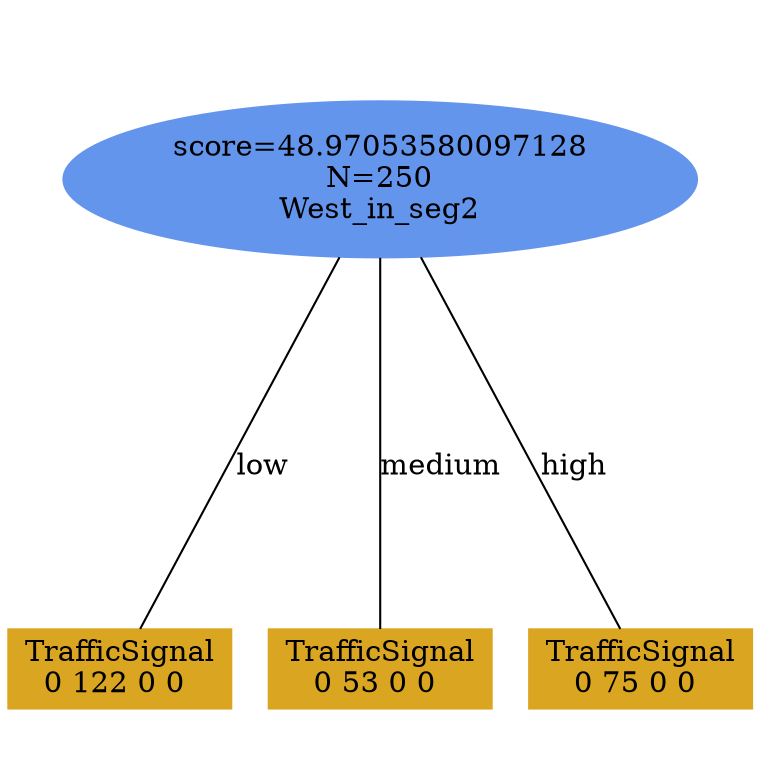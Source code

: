 digraph "DD" {
size = "7.5,10"
ratio=1.0;
center = true;
edge [dir = none];
{ rank = same; node [shape=ellipse, style=filled, color=cornflowerblue];"1910" [label="score=48.97053580097128\nN=250\nWest_in_seg2"];}
{ rank = same; node [shape=box, style=filled, color=goldenrod];"1911" [label="TrafficSignal\n0 122 0 0 "];}
{ rank = same; node [shape=box, style=filled, color=goldenrod];"1912" [label="TrafficSignal\n0 53 0 0 "];}
{ rank = same; node [shape=box, style=filled, color=goldenrod];"1913" [label="TrafficSignal\n0 75 0 0 "];}
"1910" -> "1911" [label = "low"];
"1910" -> "1912" [label = "medium"];
"1910" -> "1913" [label = "high"];

}